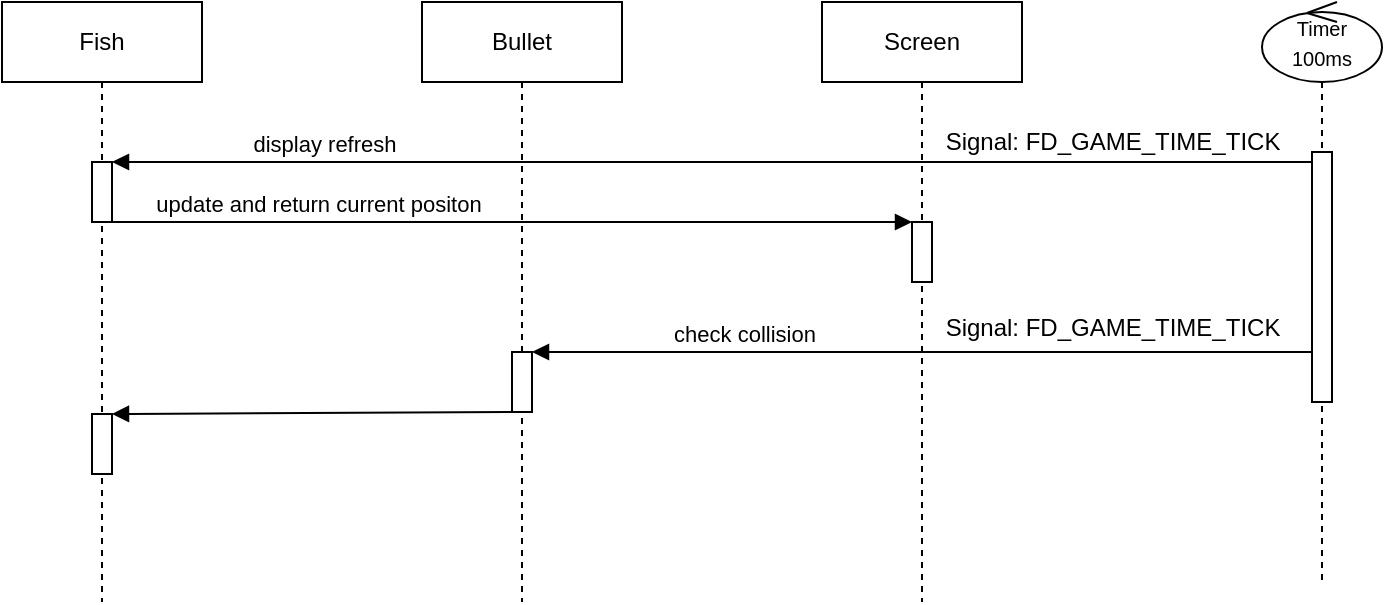 <mxfile version="22.1.11" type="github">
  <diagram name="Page-1" id="2YBvvXClWsGukQMizWep">
    <mxGraphModel dx="778" dy="434" grid="1" gridSize="10" guides="1" tooltips="1" connect="1" arrows="1" fold="1" page="1" pageScale="1" pageWidth="827" pageHeight="1169" math="0" shadow="0">
      <root>
        <mxCell id="0" />
        <mxCell id="1" parent="0" />
        <mxCell id="aM9ryv3xv72pqoxQDRHE-5" value="Screen&lt;br&gt;" style="shape=umlLifeline;perimeter=lifelinePerimeter;whiteSpace=wrap;html=1;container=0;dropTarget=0;collapsible=0;recursiveResize=0;outlineConnect=0;portConstraint=eastwest;newEdgeStyle={&quot;edgeStyle&quot;:&quot;elbowEdgeStyle&quot;,&quot;elbow&quot;:&quot;vertical&quot;,&quot;curved&quot;:0,&quot;rounded&quot;:0};" parent="1" vertex="1">
          <mxGeometry x="470" y="70" width="100" height="300" as="geometry" />
        </mxCell>
        <mxCell id="aM9ryv3xv72pqoxQDRHE-6" value="" style="html=1;points=[];perimeter=orthogonalPerimeter;outlineConnect=0;targetShapes=umlLifeline;portConstraint=eastwest;newEdgeStyle={&quot;edgeStyle&quot;:&quot;elbowEdgeStyle&quot;,&quot;elbow&quot;:&quot;vertical&quot;,&quot;curved&quot;:0,&quot;rounded&quot;:0};" parent="aM9ryv3xv72pqoxQDRHE-5" vertex="1">
          <mxGeometry x="45" y="110" width="10" height="30" as="geometry" />
        </mxCell>
        <mxCell id="JWCl1nF0pfPk-IVI1IQV-1" value="Fish" style="shape=umlLifeline;perimeter=lifelinePerimeter;whiteSpace=wrap;html=1;container=0;dropTarget=0;collapsible=0;recursiveResize=0;outlineConnect=0;portConstraint=eastwest;newEdgeStyle={&quot;edgeStyle&quot;:&quot;elbowEdgeStyle&quot;,&quot;elbow&quot;:&quot;vertical&quot;,&quot;curved&quot;:0,&quot;rounded&quot;:0};" vertex="1" parent="1">
          <mxGeometry x="60" y="70" width="100" height="300" as="geometry" />
        </mxCell>
        <mxCell id="JWCl1nF0pfPk-IVI1IQV-27" value="" style="html=1;points=[];perimeter=orthogonalPerimeter;outlineConnect=0;targetShapes=umlLifeline;portConstraint=eastwest;newEdgeStyle={&quot;edgeStyle&quot;:&quot;elbowEdgeStyle&quot;,&quot;elbow&quot;:&quot;vertical&quot;,&quot;curved&quot;:0,&quot;rounded&quot;:0};" vertex="1" parent="JWCl1nF0pfPk-IVI1IQV-1">
          <mxGeometry x="45" y="80" width="10" height="30" as="geometry" />
        </mxCell>
        <mxCell id="JWCl1nF0pfPk-IVI1IQV-28" value="" style="html=1;points=[];perimeter=orthogonalPerimeter;outlineConnect=0;targetShapes=umlLifeline;portConstraint=eastwest;newEdgeStyle={&quot;edgeStyle&quot;:&quot;elbowEdgeStyle&quot;,&quot;elbow&quot;:&quot;vertical&quot;,&quot;curved&quot;:0,&quot;rounded&quot;:0};" vertex="1" parent="JWCl1nF0pfPk-IVI1IQV-1">
          <mxGeometry x="45" y="206" width="10" height="30" as="geometry" />
        </mxCell>
        <mxCell id="JWCl1nF0pfPk-IVI1IQV-12" value="&lt;font style=&quot;font-size: 10px;&quot;&gt;Timer&lt;br&gt;100ms&lt;/font&gt;" style="shape=umlLifeline;perimeter=lifelinePerimeter;whiteSpace=wrap;html=1;container=1;dropTarget=0;collapsible=0;recursiveResize=0;outlineConnect=0;portConstraint=eastwest;newEdgeStyle={&quot;curved&quot;:0,&quot;rounded&quot;:0};participant=umlControl;" vertex="1" parent="1">
          <mxGeometry x="690" y="70" width="60" height="290" as="geometry" />
        </mxCell>
        <mxCell id="JWCl1nF0pfPk-IVI1IQV-23" value="" style="html=1;points=[[0,0,0,0,5],[0,1,0,0,-5],[1,0,0,0,5],[1,1,0,0,-5]];perimeter=orthogonalPerimeter;outlineConnect=0;targetShapes=umlLifeline;portConstraint=eastwest;newEdgeStyle={&quot;curved&quot;:0,&quot;rounded&quot;:0};" vertex="1" parent="JWCl1nF0pfPk-IVI1IQV-12">
          <mxGeometry x="25" y="75" width="10" height="125" as="geometry" />
        </mxCell>
        <mxCell id="JWCl1nF0pfPk-IVI1IQV-16" value="Bullet" style="shape=umlLifeline;perimeter=lifelinePerimeter;whiteSpace=wrap;html=1;container=0;dropTarget=0;collapsible=0;recursiveResize=0;outlineConnect=0;portConstraint=eastwest;newEdgeStyle={&quot;edgeStyle&quot;:&quot;elbowEdgeStyle&quot;,&quot;elbow&quot;:&quot;vertical&quot;,&quot;curved&quot;:0,&quot;rounded&quot;:0};" vertex="1" parent="1">
          <mxGeometry x="270" y="70" width="100" height="300" as="geometry" />
        </mxCell>
        <mxCell id="JWCl1nF0pfPk-IVI1IQV-17" value="" style="html=1;points=[];perimeter=orthogonalPerimeter;outlineConnect=0;targetShapes=umlLifeline;portConstraint=eastwest;newEdgeStyle={&quot;edgeStyle&quot;:&quot;elbowEdgeStyle&quot;,&quot;elbow&quot;:&quot;vertical&quot;,&quot;curved&quot;:0,&quot;rounded&quot;:0};" vertex="1" parent="JWCl1nF0pfPk-IVI1IQV-16">
          <mxGeometry x="45" y="175" width="10" height="30" as="geometry" />
        </mxCell>
        <mxCell id="JWCl1nF0pfPk-IVI1IQV-18" value="display refresh" style="html=1;verticalAlign=bottom;endArrow=block;curved=0;rounded=0;" edge="1" parent="1" source="JWCl1nF0pfPk-IVI1IQV-23">
          <mxGeometry x="0.646" width="80" relative="1" as="geometry">
            <mxPoint x="599.5" y="150.0" as="sourcePoint" />
            <mxPoint x="115" y="150.0" as="targetPoint" />
            <mxPoint as="offset" />
          </mxGeometry>
        </mxCell>
        <mxCell id="JWCl1nF0pfPk-IVI1IQV-20" value="update and return current positon" style="html=1;verticalAlign=bottom;endArrow=block;curved=0;rounded=0;" edge="1" parent="1" target="aM9ryv3xv72pqoxQDRHE-6">
          <mxGeometry x="-0.485" width="80" relative="1" as="geometry">
            <mxPoint x="115" y="180" as="sourcePoint" />
            <mxPoint x="445" y="180" as="targetPoint" />
            <mxPoint as="offset" />
          </mxGeometry>
        </mxCell>
        <mxCell id="JWCl1nF0pfPk-IVI1IQV-24" value="check collision" style="html=1;verticalAlign=bottom;endArrow=block;curved=0;rounded=0;" edge="1" parent="1" source="JWCl1nF0pfPk-IVI1IQV-23" target="JWCl1nF0pfPk-IVI1IQV-17">
          <mxGeometry x="0.456" width="80" relative="1" as="geometry">
            <mxPoint x="576" y="245" as="sourcePoint" />
            <mxPoint x="330" y="245" as="targetPoint" />
            <mxPoint as="offset" />
          </mxGeometry>
        </mxCell>
        <mxCell id="JWCl1nF0pfPk-IVI1IQV-25" value="" style="html=1;verticalAlign=bottom;endArrow=block;curved=0;rounded=0;" edge="1" parent="1" source="JWCl1nF0pfPk-IVI1IQV-17" target="JWCl1nF0pfPk-IVI1IQV-28">
          <mxGeometry width="80" relative="1" as="geometry">
            <mxPoint x="275" y="275" as="sourcePoint" />
            <mxPoint x="185" y="275" as="targetPoint" />
          </mxGeometry>
        </mxCell>
        <mxCell id="JWCl1nF0pfPk-IVI1IQV-29" value="&lt;span style=&quot;font-weight: normal;&quot;&gt;Signal:&amp;nbsp;FD_GAME_TIME_TICK&lt;/span&gt;" style="text;align=center;fontStyle=1;verticalAlign=middle;spacingLeft=3;spacingRight=3;strokeColor=none;rotatable=0;points=[[0,0.5],[1,0.5]];portConstraint=eastwest;html=1;" vertex="1" parent="1">
          <mxGeometry x="520" y="127" width="190" height="26" as="geometry" />
        </mxCell>
        <mxCell id="JWCl1nF0pfPk-IVI1IQV-30" value="&lt;span style=&quot;font-weight: normal;&quot;&gt;Signal:&amp;nbsp;FD_GAME_TIME_TICK&lt;/span&gt;" style="text;align=center;fontStyle=1;verticalAlign=middle;spacingLeft=3;spacingRight=3;strokeColor=none;rotatable=0;points=[[0,0.5],[1,0.5]];portConstraint=eastwest;html=1;" vertex="1" parent="1">
          <mxGeometry x="520" y="220" width="190" height="26" as="geometry" />
        </mxCell>
      </root>
    </mxGraphModel>
  </diagram>
</mxfile>
